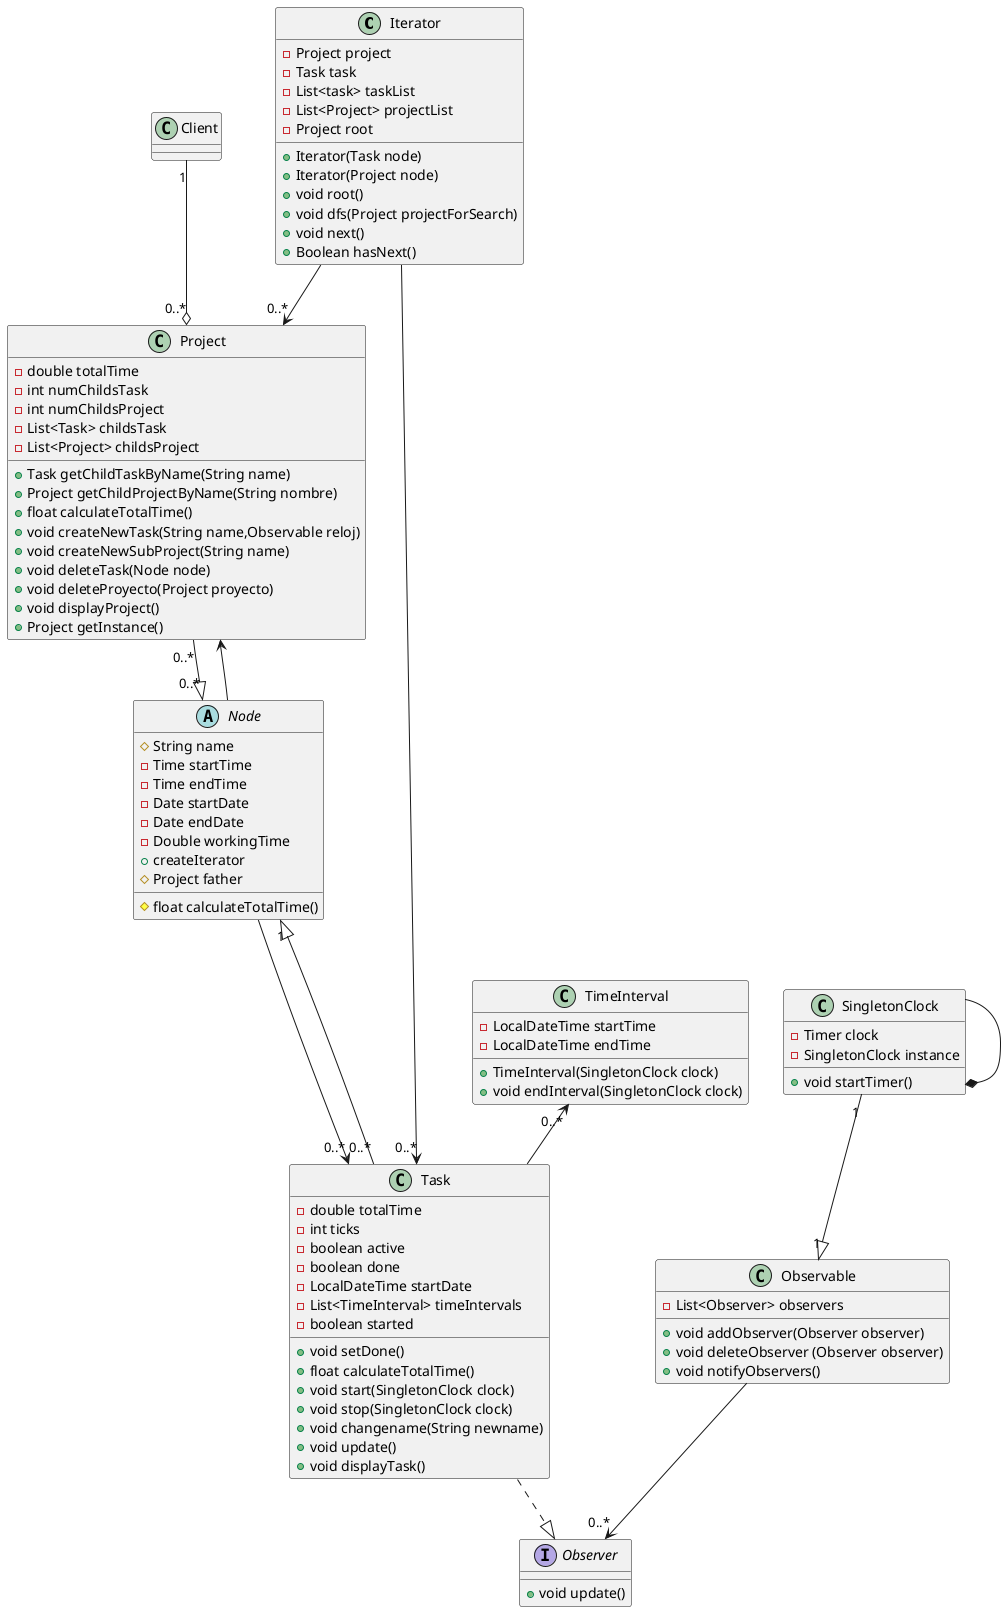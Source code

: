 @startuml

class Iterator{
-Project project
-Task task
-List<task> taskList
-List<Project> projectList
-Project root

+Iterator(Task node)
+Iterator(Project node)
+void root()
+void dfs(Project projectForSearch)
+void next()
+Boolean hasNext()
}


abstract class Node{
#String name
-Time startTime
-Time endTime
-Date startDate
-Date endDate
-Double workingTime
+createIterator
#Project father
#float calculateTotalTime()

}

class Observable{
-List<Observer> observers
+void addObserver(Observer observer)
+void deleteObserver (Observer observer)
+void notifyObservers()
}

interface Observer{
+void update()
}

class Project{
-double totalTime
-int numChildsTask
-int numChildsProject
-List<Task> childsTask
-List<Project> childsProject

+Task getChildTaskByName(String name)
+Project getChildProjectByName(String nombre)
+float calculateTotalTime()
+void createNewTask(String name,Observable reloj)
+void createNewSubProject(String name)
+void deleteTask(Node node)
+void deleteProyecto(Project proyecto)
+void displayProject()
+Project getInstance()
}
class SingletonClock{
-Timer clock
-SingletonClock instance
+void startTimer()
}
class Task{
-double totalTime
-int ticks
-boolean active
-boolean done
-LocalDateTime startDate
-List<TimeInterval> timeIntervals
-boolean started

+void setDone()
+float calculateTotalTime()
+void start(SingletonClock clock)
+void stop(SingletonClock clock)
+void changename(String newname)
+void update()
+void displayTask()
}
class TimeInterval{
-LocalDateTime startTime
-LocalDateTime endTime
+TimeInterval(SingletonClock clock)
+void endInterval(SingletonClock clock)
}

Project  "0..*"--|> "0..*"Node
Task "0..*"---|> "1" Node
Task ..|> Observer
Node --> Project
Node --> "0..*"Task
Client "1"--o "0..*"Project
SingletonClock "1" --|> "1"Observable
TimeInterval "0..*" <-- Task
Observable --> "0..*"Observer
SingletonClock --* SingletonClock
Iterator --> "0..*" Project
Iterator --> "0..*" Task

@enduml